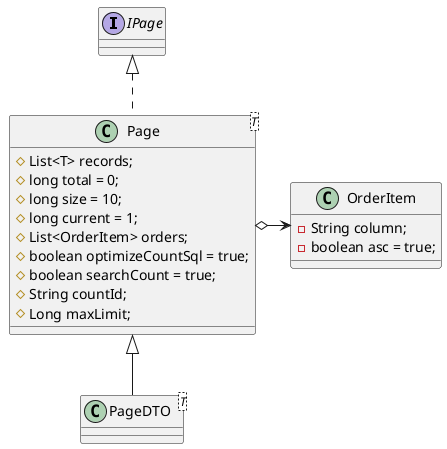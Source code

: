 @startuml
'https://plantuml.com/class-diagram

interface IPage

Page o-right-> OrderItem
class OrderItem {
    - String column;
    - boolean asc = true;
}

class Page<T> implements IPage {
    # List<T> records;
    # long total = 0;
    # long size = 10;
    # long current = 1;
    # List<OrderItem> orders;
    # boolean optimizeCountSql = true;
    # boolean searchCount = true;
    # String countId;
    # Long maxLimit;
}

class PageDTO<T> extends Page


@enduml